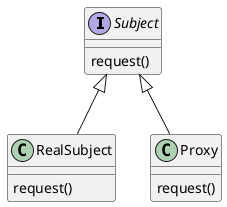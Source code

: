 @startuml

interface Subject{
    request()
}

class RealSubject {
    request()
}

class Proxy {
    request()
}

Subject <|-- RealSubject
Subject <|-- Proxy




@enduml
